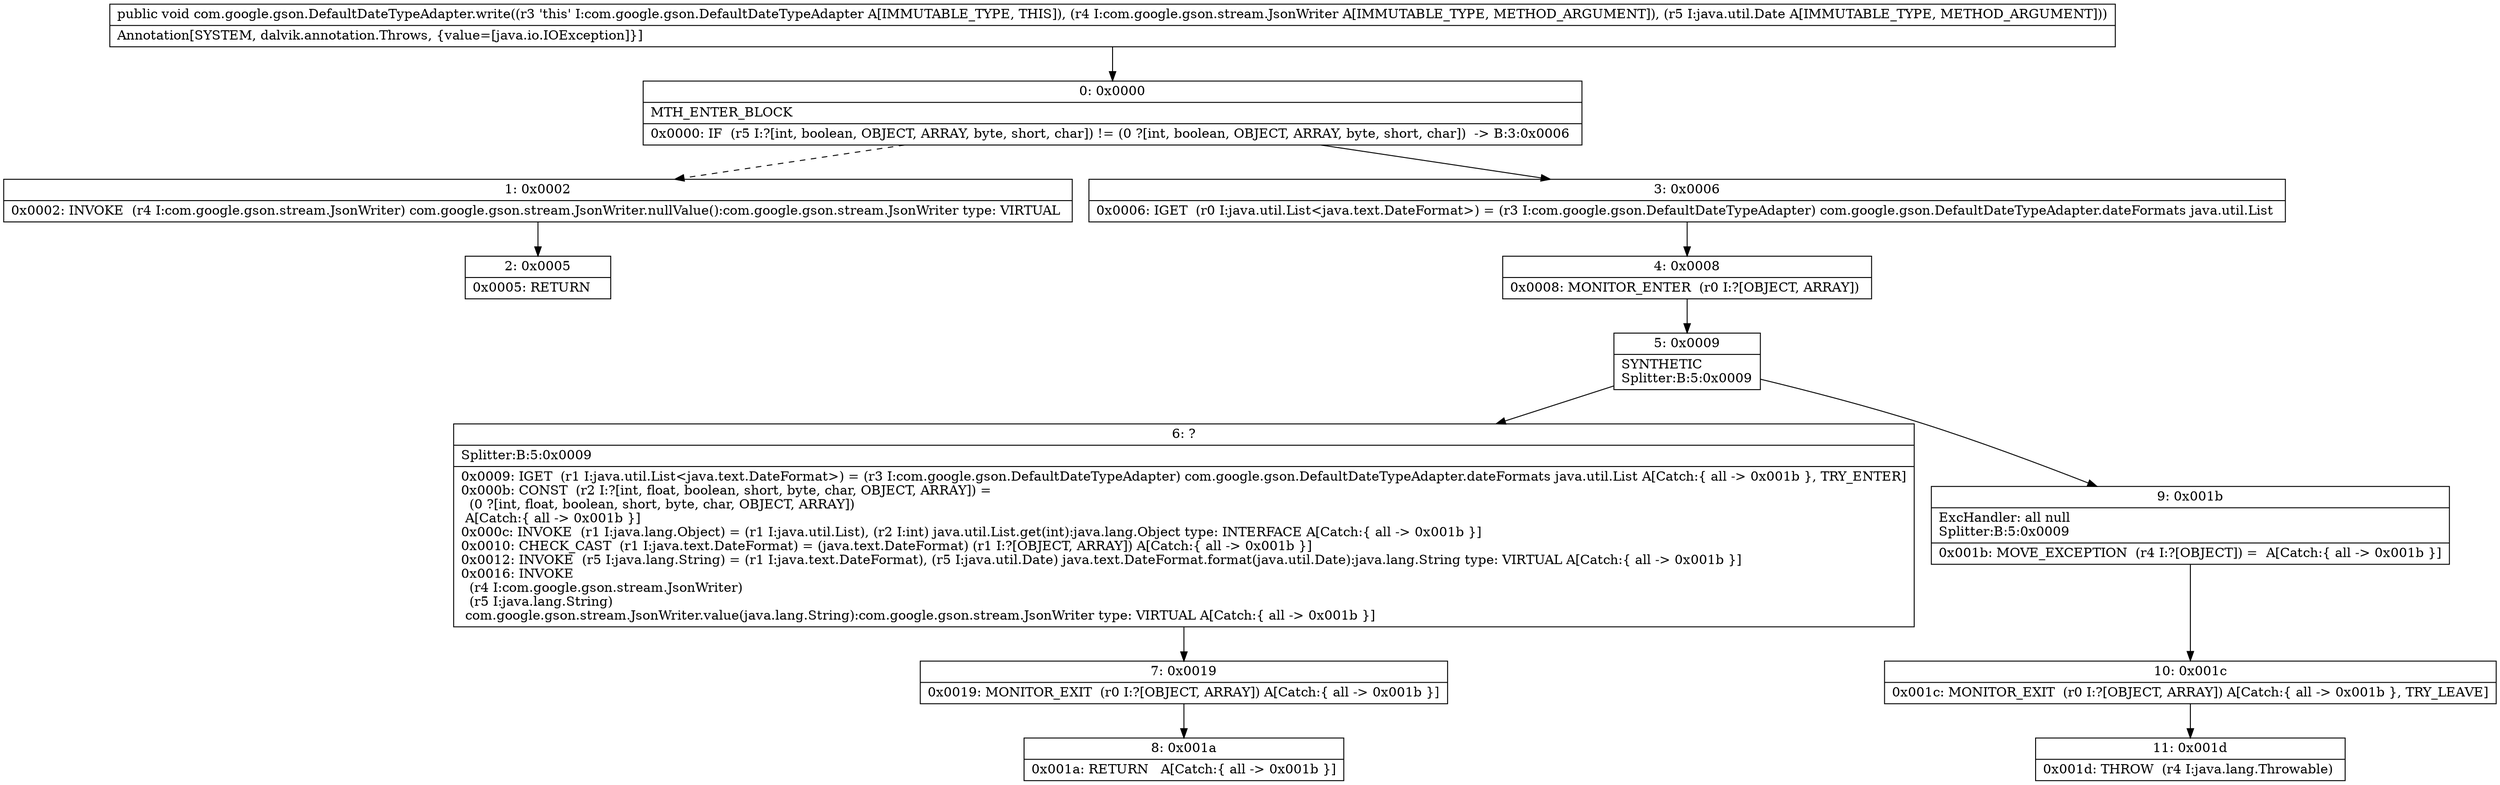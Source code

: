 digraph "CFG forcom.google.gson.DefaultDateTypeAdapter.write(Lcom\/google\/gson\/stream\/JsonWriter;Ljava\/util\/Date;)V" {
Node_0 [shape=record,label="{0\:\ 0x0000|MTH_ENTER_BLOCK\l|0x0000: IF  (r5 I:?[int, boolean, OBJECT, ARRAY, byte, short, char]) != (0 ?[int, boolean, OBJECT, ARRAY, byte, short, char])  \-\> B:3:0x0006 \l}"];
Node_1 [shape=record,label="{1\:\ 0x0002|0x0002: INVOKE  (r4 I:com.google.gson.stream.JsonWriter) com.google.gson.stream.JsonWriter.nullValue():com.google.gson.stream.JsonWriter type: VIRTUAL \l}"];
Node_2 [shape=record,label="{2\:\ 0x0005|0x0005: RETURN   \l}"];
Node_3 [shape=record,label="{3\:\ 0x0006|0x0006: IGET  (r0 I:java.util.List\<java.text.DateFormat\>) = (r3 I:com.google.gson.DefaultDateTypeAdapter) com.google.gson.DefaultDateTypeAdapter.dateFormats java.util.List \l}"];
Node_4 [shape=record,label="{4\:\ 0x0008|0x0008: MONITOR_ENTER  (r0 I:?[OBJECT, ARRAY]) \l}"];
Node_5 [shape=record,label="{5\:\ 0x0009|SYNTHETIC\lSplitter:B:5:0x0009\l}"];
Node_6 [shape=record,label="{6\:\ ?|Splitter:B:5:0x0009\l|0x0009: IGET  (r1 I:java.util.List\<java.text.DateFormat\>) = (r3 I:com.google.gson.DefaultDateTypeAdapter) com.google.gson.DefaultDateTypeAdapter.dateFormats java.util.List A[Catch:\{ all \-\> 0x001b \}, TRY_ENTER]\l0x000b: CONST  (r2 I:?[int, float, boolean, short, byte, char, OBJECT, ARRAY]) = \l  (0 ?[int, float, boolean, short, byte, char, OBJECT, ARRAY])\l A[Catch:\{ all \-\> 0x001b \}]\l0x000c: INVOKE  (r1 I:java.lang.Object) = (r1 I:java.util.List), (r2 I:int) java.util.List.get(int):java.lang.Object type: INTERFACE A[Catch:\{ all \-\> 0x001b \}]\l0x0010: CHECK_CAST  (r1 I:java.text.DateFormat) = (java.text.DateFormat) (r1 I:?[OBJECT, ARRAY]) A[Catch:\{ all \-\> 0x001b \}]\l0x0012: INVOKE  (r5 I:java.lang.String) = (r1 I:java.text.DateFormat), (r5 I:java.util.Date) java.text.DateFormat.format(java.util.Date):java.lang.String type: VIRTUAL A[Catch:\{ all \-\> 0x001b \}]\l0x0016: INVOKE  \l  (r4 I:com.google.gson.stream.JsonWriter)\l  (r5 I:java.lang.String)\l com.google.gson.stream.JsonWriter.value(java.lang.String):com.google.gson.stream.JsonWriter type: VIRTUAL A[Catch:\{ all \-\> 0x001b \}]\l}"];
Node_7 [shape=record,label="{7\:\ 0x0019|0x0019: MONITOR_EXIT  (r0 I:?[OBJECT, ARRAY]) A[Catch:\{ all \-\> 0x001b \}]\l}"];
Node_8 [shape=record,label="{8\:\ 0x001a|0x001a: RETURN   A[Catch:\{ all \-\> 0x001b \}]\l}"];
Node_9 [shape=record,label="{9\:\ 0x001b|ExcHandler: all null\lSplitter:B:5:0x0009\l|0x001b: MOVE_EXCEPTION  (r4 I:?[OBJECT]) =  A[Catch:\{ all \-\> 0x001b \}]\l}"];
Node_10 [shape=record,label="{10\:\ 0x001c|0x001c: MONITOR_EXIT  (r0 I:?[OBJECT, ARRAY]) A[Catch:\{ all \-\> 0x001b \}, TRY_LEAVE]\l}"];
Node_11 [shape=record,label="{11\:\ 0x001d|0x001d: THROW  (r4 I:java.lang.Throwable) \l}"];
MethodNode[shape=record,label="{public void com.google.gson.DefaultDateTypeAdapter.write((r3 'this' I:com.google.gson.DefaultDateTypeAdapter A[IMMUTABLE_TYPE, THIS]), (r4 I:com.google.gson.stream.JsonWriter A[IMMUTABLE_TYPE, METHOD_ARGUMENT]), (r5 I:java.util.Date A[IMMUTABLE_TYPE, METHOD_ARGUMENT]))  | Annotation[SYSTEM, dalvik.annotation.Throws, \{value=[java.io.IOException]\}]\l}"];
MethodNode -> Node_0;
Node_0 -> Node_1[style=dashed];
Node_0 -> Node_3;
Node_1 -> Node_2;
Node_3 -> Node_4;
Node_4 -> Node_5;
Node_5 -> Node_6;
Node_5 -> Node_9;
Node_6 -> Node_7;
Node_7 -> Node_8;
Node_9 -> Node_10;
Node_10 -> Node_11;
}

